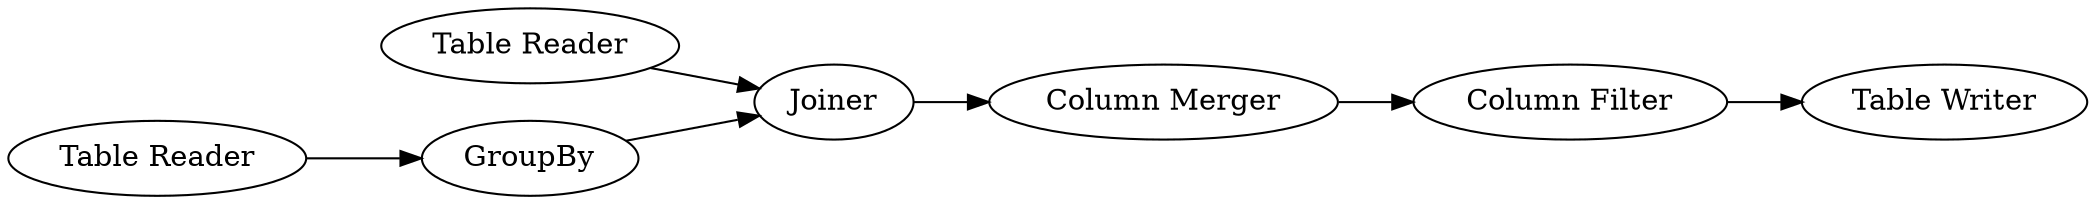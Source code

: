 digraph {
	"3131957811628831428_33" [label=Joiner]
	"3131957811628831428_35" [label="Table Writer"]
	"3131957811628831428_2" [label="Table Reader"]
	"3131957811628831428_36" [label="Column Filter"]
	"3131957811628831428_1" [label="Table Reader"]
	"3131957811628831428_34" [label="Column Merger"]
	"3131957811628831428_32" [label=GroupBy]
	"3131957811628831428_1" -> "3131957811628831428_32"
	"3131957811628831428_36" -> "3131957811628831428_35"
	"3131957811628831428_32" -> "3131957811628831428_33"
	"3131957811628831428_2" -> "3131957811628831428_33"
	"3131957811628831428_34" -> "3131957811628831428_36"
	"3131957811628831428_33" -> "3131957811628831428_34"
	rankdir=LR
}
